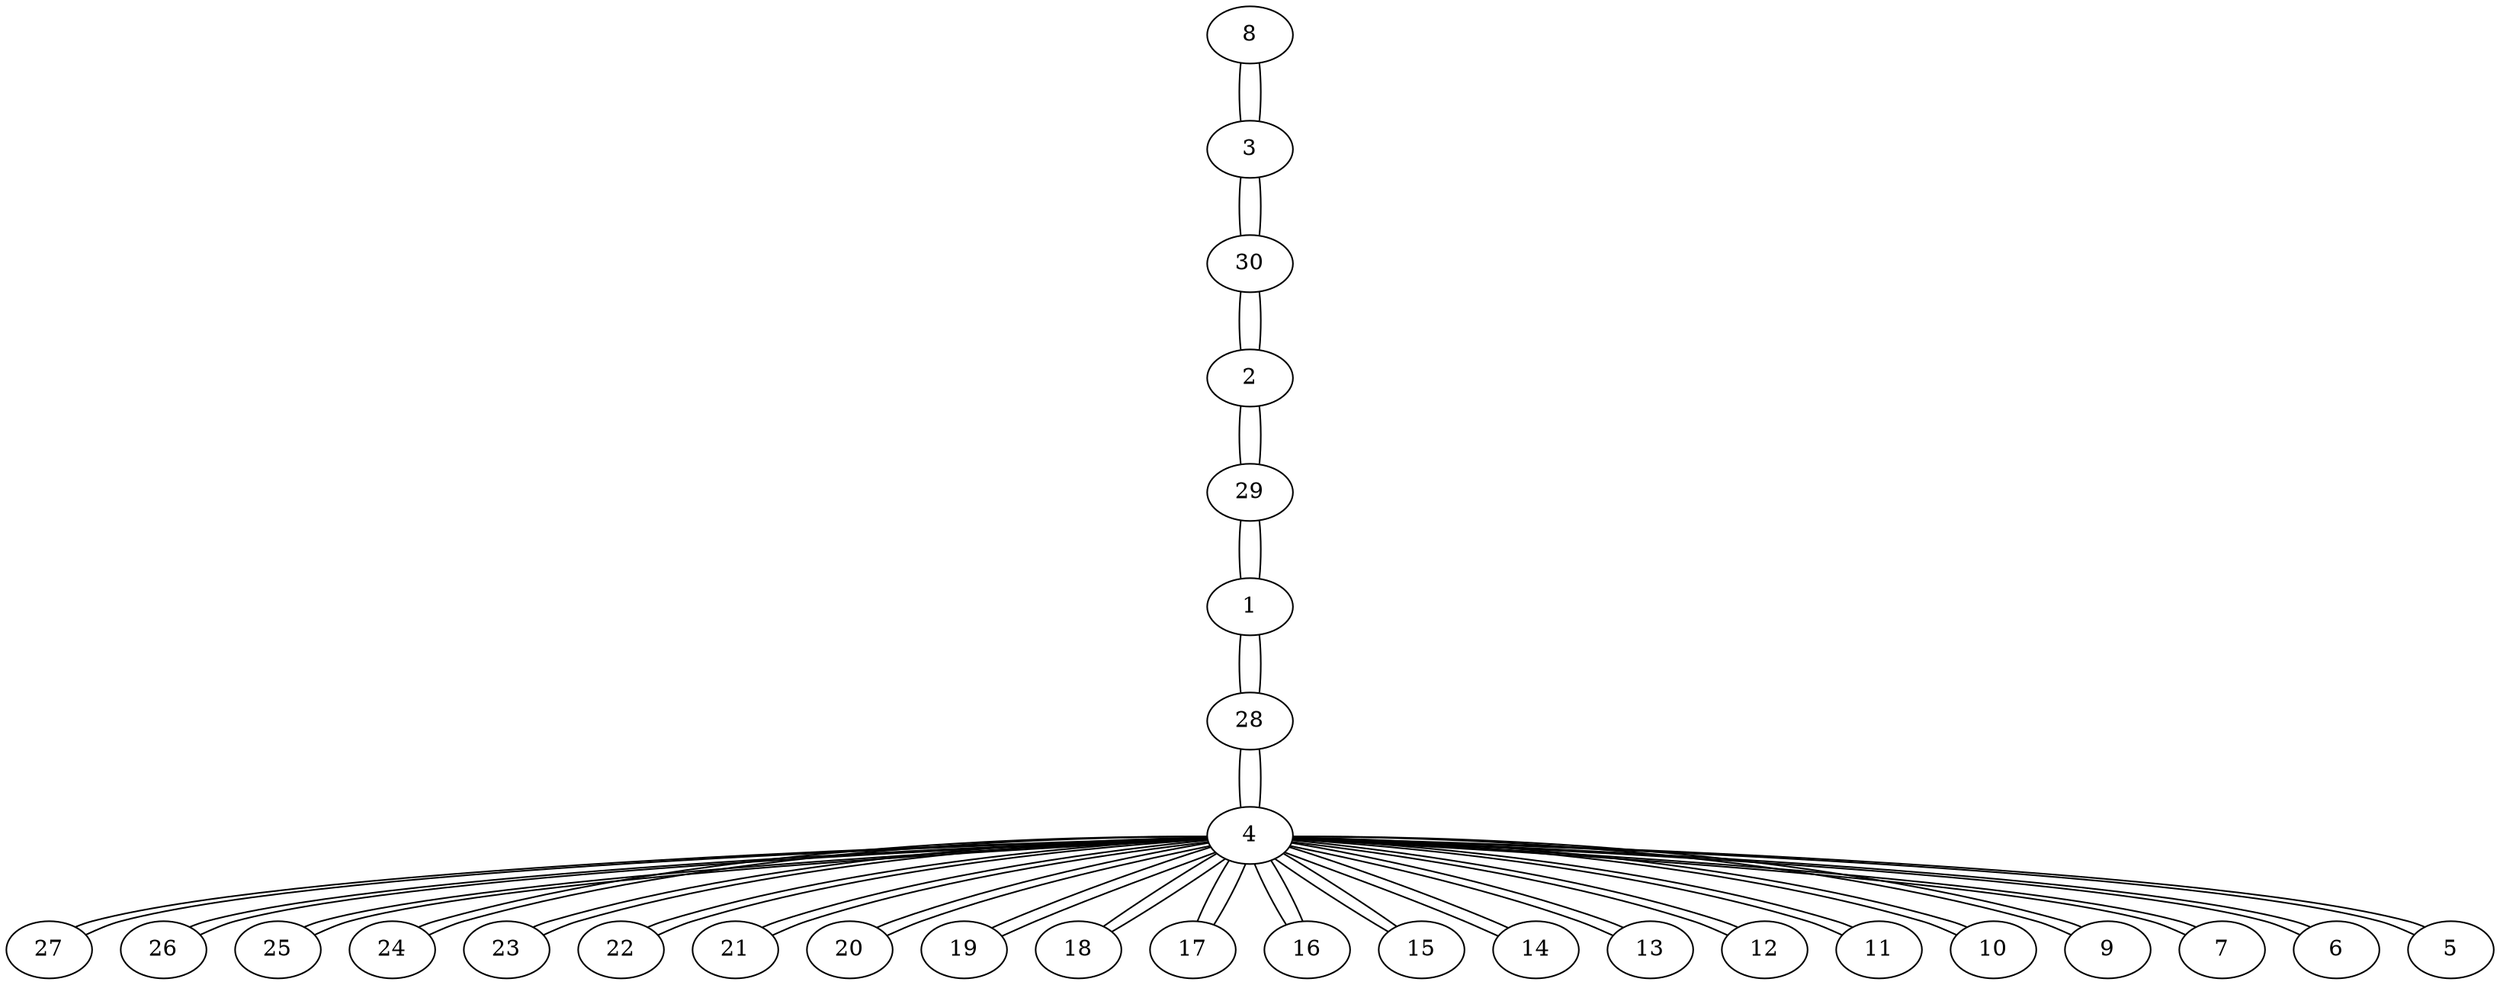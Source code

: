 graph sample {
8 -- 3;
3 -- 8;
3 -- 30;
30 -- 3;
30 -- 2;
2 -- 30;
2 -- 29;
29 -- 2;
29 -- 1;
1 -- 29;
1 -- 28;
28 -- 1;
28 -- 4;
4 -- 28;
4 -- 27;
27 -- 4;
4 -- 26;
26 -- 4;
4 -- 25;
25 -- 4;
4 -- 24;
24 -- 4;
4 -- 23;
23 -- 4;
4 -- 22;
22 -- 4;
4 -- 21;
21 -- 4;
4 -- 20;
20 -- 4;
4 -- 19;
19 -- 4;
4 -- 18;
18 -- 4;
4 -- 17;
17 -- 4;
4 -- 16;
16 -- 4;
4 -- 15;
15 -- 4;
4 -- 14;
14 -- 4;
4 -- 13;
13 -- 4;
4 -- 12;
12 -- 4;
4 -- 11;
11 -- 4;
4 -- 10;
10 -- 4;
4 -- 9;
9 -- 4;
4 -- 7;
7 -- 4;
4 -- 6;
6 -- 4;
4 -- 5;
5 -- 4;
}